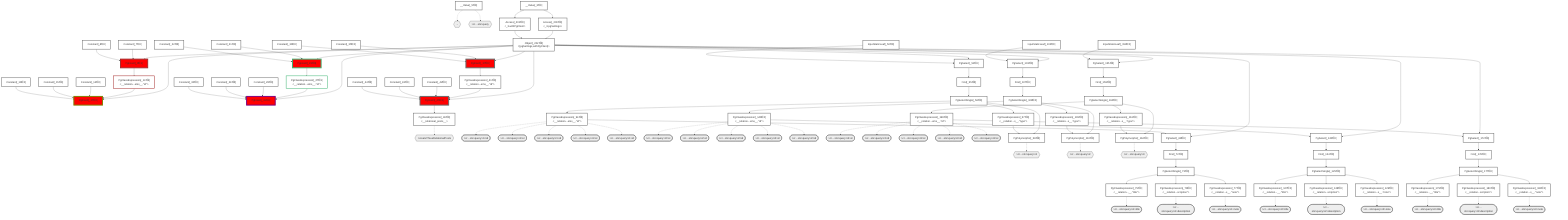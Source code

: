 graph TD
    classDef path fill:#eee,stroke:#000
    classDef plan fill:#fff,stroke-width:3px
    classDef itemplan fill:#fff,stroke-width:6px
    classDef sideeffectplan fill:#f00,stroke-width:6px

    %% subgraph fields
    P1{{"~"}}:::path
    P2{{">createThreeRelationalPosts"}}:::path
    P3{{">cr…sts>query"}}:::path
    P4{{">cr…sts>query>i1"}}:::path
    P5([">cr…sts>query>i1>id"]):::path
    %% P4 -.-> P5
    P6([">cr…sts>query>i1>id"]):::path
    %% P4 -.-> P6
    P7([">cr…sts>query>i1>title"]):::path
    %% P4 -.-> P7
    P8([">cr…sts>query>i1>description"]):::path
    %% P4 -.-> P8
    P9([">cr…sts>query>i1>note"]):::path
    %% P4 -.-> P9
    P10([">cr…sts>query>i1>id"]):::path
    %% P4 -.-> P10
    P11([">cr…sts>query>i1>id"]):::path
    %% P4 -.-> P11
    P12([">cr…sts>query>i1>id"]):::path
    %% P4 -.-> P12
    %% P3 -.-> P4
    P13{{">cr…sts>query>i2"}}:::path
    P14([">cr…sts>query>i2>id"]):::path
    %% P13 -.-> P14
    P15([">cr…sts>query>i2>id"]):::path
    %% P13 -.-> P15
    P16([">cr…sts>query>i2>title"]):::path
    %% P13 -.-> P16
    P17([">cr…sts>query>i2>description"]):::path
    %% P13 -.-> P17
    P18([">cr…sts>query>i2>note"]):::path
    %% P13 -.-> P18
    P19([">cr…sts>query>i2>id"]):::path
    %% P13 -.-> P19
    P20([">cr…sts>query>i2>id"]):::path
    %% P13 -.-> P20
    P21([">cr…sts>query>i2>id"]):::path
    %% P13 -.-> P21
    %% P3 -.-> P13
    P22{{">cr…sts>query>i3"}}:::path
    P23([">cr…sts>query>i3>id"]):::path
    %% P22 -.-> P23
    P24([">cr…sts>query>i3>id"]):::path
    %% P22 -.-> P24
    P25([">cr…sts>query>i3>title"]):::path
    %% P22 -.-> P25
    P26([">cr…sts>query>i3>description"]):::path
    %% P22 -.-> P26
    P27([">cr…sts>query>i3>note"]):::path
    %% P22 -.-> P27
    P28([">cr…sts>query>i3>id"]):::path
    %% P22 -.-> P28
    P29([">cr…sts>query>i3>id"]):::path
    %% P22 -.-> P29
    P30([">cr…sts>query>i3>id"]):::path
    %% P22 -.-> P30
    %% P3 -.-> P22
    %% P2 -.-> P3
    %% P1 -.-> P2
    %% end

    %% define plans
    __Value_3["__Value[_3∈0]<br /><context>"]:::plan
    __Value_5["__Value[_5∈0]<br /><rootValue>"]:::plan
    Constant_7["Constant[_7∈0]"]:::plan
    Constant_8["Constant[_8∈0]"]:::plan
    PgInsert_9["PgInsert[_9∈1]"]:::sideeffectplan
    PgClassExpression_13["PgClassExpression[_13∈1]<br /><__relation...ems__.#quot;id#quot;>"]:::plan
    Constant_14["Constant[_14∈0]"]:::plan
    Constant_15["Constant[_15∈0]"]:::plan
    Constant_16["Constant[_16∈0]"]:::plan
    PgInsert_17["PgInsert[_17∈2]"]:::sideeffectplan
    Constant_21["Constant[_21∈0]"]:::plan
    Constant_22["Constant[_22∈0]"]:::plan
    PgInsert_23["PgInsert[_23∈3]"]:::sideeffectplan
    PgClassExpression_27["PgClassExpression[_27∈3]<br /><__relation...ems__.#quot;id#quot;>"]:::plan
    Constant_28["Constant[_28∈0]"]:::plan
    Constant_29["Constant[_29∈0]"]:::plan
    Constant_30["Constant[_30∈0]"]:::plan
    PgInsert_31["PgInsert[_31∈4]"]:::sideeffectplan
    Constant_35["Constant[_35∈0]"]:::plan
    Constant_36["Constant[_36∈0]"]:::plan
    PgInsert_37["PgInsert[_37∈0]"]:::sideeffectplan
    PgClassExpression_41["PgClassExpression[_41∈0]<br /><__relation...ems__.#quot;id#quot;>"]:::plan
    Constant_42["Constant[_42∈0]"]:::plan
    Constant_43["Constant[_43∈0]"]:::plan
    Constant_44["Constant[_44∈0]"]:::plan
    PgInsert_45["PgInsert[_45∈0]"]:::sideeffectplan
    PgClassExpression_49["PgClassExpression[_49∈0]<br /><__relational_posts__>"]:::plan
    InputStaticLeaf_50["InputStaticLeaf[_50∈0]"]:::plan
    PgSelect_51["PgSelect[_51∈0]<br /><relational_items>"]:::plan
    First_55["First[_55∈0]"]:::plan
    PgSelectSingle_56["PgSelectSingle[_56∈0]<br /><relational_items>"]:::plan
    PgClassExpression_57["PgClassExpression[_57∈0]<br /><__relation...s__.#quot;type#quot;>"]:::plan
    PgPolymorphic_58["PgPolymorphic[_58∈0]"]:::plan
    PgSelect_68["PgSelect[_68∈0]<br /><relational_posts>"]:::plan
    First_72["First[_72∈0]"]:::plan
    PgSelectSingle_73["PgSelectSingle[_73∈0]<br /><relational_posts>"]:::plan
    PgClassExpression_75["PgClassExpression[_75∈0]<br /><__relation...__.#quot;title#quot;>"]:::plan
    PgClassExpression_76["PgClassExpression[_76∈0]<br /><__relation...scription#quot;>"]:::plan
    PgClassExpression_77["PgClassExpression[_77∈0]<br /><__relation...s__.#quot;note#quot;>"]:::plan
    PgClassExpression_94["PgClassExpression[_94∈0]<br /><__relation...ems__.#quot;id#quot;>"]:::plan
    InputStaticLeaf_102["InputStaticLeaf[_102∈0]"]:::plan
    PgSelect_103["PgSelect[_103∈0]<br /><relational_items>"]:::plan
    First_107["First[_107∈0]"]:::plan
    PgSelectSingle_108["PgSelectSingle[_108∈0]<br /><relational_items>"]:::plan
    PgClassExpression_109["PgClassExpression[_109∈0]<br /><__relation...s__.#quot;type#quot;>"]:::plan
    PgPolymorphic_110["PgPolymorphic[_110∈0]"]:::plan
    PgSelect_120["PgSelect[_120∈0]<br /><relational_posts>"]:::plan
    First_124["First[_124∈0]"]:::plan
    PgSelectSingle_125["PgSelectSingle[_125∈0]<br /><relational_posts>"]:::plan
    PgClassExpression_127["PgClassExpression[_127∈0]<br /><__relation...__.#quot;title#quot;>"]:::plan
    PgClassExpression_128["PgClassExpression[_128∈0]<br /><__relation...scription#quot;>"]:::plan
    PgClassExpression_129["PgClassExpression[_129∈0]<br /><__relation...s__.#quot;note#quot;>"]:::plan
    PgClassExpression_146["PgClassExpression[_146∈0]<br /><__relation...ems__.#quot;id#quot;>"]:::plan
    InputStaticLeaf_154["InputStaticLeaf[_154∈0]"]:::plan
    PgSelect_155["PgSelect[_155∈0]<br /><relational_items>"]:::plan
    First_159["First[_159∈0]"]:::plan
    PgSelectSingle_160["PgSelectSingle[_160∈0]<br /><relational_items>"]:::plan
    PgClassExpression_161["PgClassExpression[_161∈0]<br /><__relation...s__.#quot;type#quot;>"]:::plan
    PgPolymorphic_162["PgPolymorphic[_162∈0]"]:::plan
    PgSelect_172["PgSelect[_172∈0]<br /><relational_posts>"]:::plan
    First_176["First[_176∈0]"]:::plan
    PgSelectSingle_177["PgSelectSingle[_177∈0]<br /><relational_posts>"]:::plan
    PgClassExpression_179["PgClassExpression[_179∈0]<br /><__relation...__.#quot;title#quot;>"]:::plan
    PgClassExpression_180["PgClassExpression[_180∈0]<br /><__relation...scription#quot;>"]:::plan
    PgClassExpression_181["PgClassExpression[_181∈0]<br /><__relation...s__.#quot;note#quot;>"]:::plan
    PgClassExpression_198["PgClassExpression[_198∈0]<br /><__relation...ems__.#quot;id#quot;>"]:::plan
    Access_200["Access[_200∈0]<br /><_3.pgSettings>"]:::plan
    Access_201["Access[_201∈0]<br /><_3.withPgClient>"]:::plan
    Object_202["Object[_202∈0]<br /><{pgSettings,withPgClient}>"]:::plan

    %% plan dependencies
    Object_202 --> PgInsert_9
    Constant_7 --> PgInsert_9
    Constant_8 --> PgInsert_9
    PgInsert_9 --> PgClassExpression_13
    Object_202 --> PgInsert_17
    PgClassExpression_13 --> PgInsert_17
    Constant_14 --> PgInsert_17
    Constant_15 --> PgInsert_17
    Constant_16 --> PgInsert_17
    Object_202 --> PgInsert_23
    Constant_21 --> PgInsert_23
    Constant_22 --> PgInsert_23
    PgInsert_23 --> PgClassExpression_27
    Object_202 --> PgInsert_31
    PgClassExpression_27 --> PgInsert_31
    Constant_28 --> PgInsert_31
    Constant_29 --> PgInsert_31
    Constant_30 --> PgInsert_31
    Object_202 --> PgInsert_37
    Constant_35 --> PgInsert_37
    Constant_36 --> PgInsert_37
    PgInsert_37 --> PgClassExpression_41
    Object_202 --> PgInsert_45
    PgClassExpression_41 --> PgInsert_45
    Constant_42 --> PgInsert_45
    Constant_43 --> PgInsert_45
    Constant_44 --> PgInsert_45
    PgInsert_45 --> PgClassExpression_49
    Object_202 --> PgSelect_51
    InputStaticLeaf_50 --> PgSelect_51
    PgSelect_51 --> First_55
    First_55 --> PgSelectSingle_56
    PgSelectSingle_56 --> PgClassExpression_57
    PgSelectSingle_56 --> PgPolymorphic_58
    PgClassExpression_57 --> PgPolymorphic_58
    Object_202 --> PgSelect_68
    PgClassExpression_94 --> PgSelect_68
    PgSelect_68 --> First_72
    First_72 --> PgSelectSingle_73
    PgSelectSingle_73 --> PgClassExpression_75
    PgSelectSingle_73 --> PgClassExpression_76
    PgSelectSingle_73 --> PgClassExpression_77
    PgSelectSingle_56 --> PgClassExpression_94
    Object_202 --> PgSelect_103
    InputStaticLeaf_102 --> PgSelect_103
    PgSelect_103 --> First_107
    First_107 --> PgSelectSingle_108
    PgSelectSingle_108 --> PgClassExpression_109
    PgSelectSingle_108 --> PgPolymorphic_110
    PgClassExpression_109 --> PgPolymorphic_110
    Object_202 --> PgSelect_120
    PgClassExpression_146 --> PgSelect_120
    PgSelect_120 --> First_124
    First_124 --> PgSelectSingle_125
    PgSelectSingle_125 --> PgClassExpression_127
    PgSelectSingle_125 --> PgClassExpression_128
    PgSelectSingle_125 --> PgClassExpression_129
    PgSelectSingle_108 --> PgClassExpression_146
    Object_202 --> PgSelect_155
    InputStaticLeaf_154 --> PgSelect_155
    PgSelect_155 --> First_159
    First_159 --> PgSelectSingle_160
    PgSelectSingle_160 --> PgClassExpression_161
    PgSelectSingle_160 --> PgPolymorphic_162
    PgClassExpression_161 --> PgPolymorphic_162
    Object_202 --> PgSelect_172
    PgClassExpression_198 --> PgSelect_172
    PgSelect_172 --> First_176
    First_176 --> PgSelectSingle_177
    PgSelectSingle_177 --> PgClassExpression_179
    PgSelectSingle_177 --> PgClassExpression_180
    PgSelectSingle_177 --> PgClassExpression_181
    PgSelectSingle_160 --> PgClassExpression_198
    __Value_3 --> Access_200
    __Value_3 --> Access_201
    Access_200 --> Object_202
    Access_201 --> Object_202

    %% plan-to-path relationships
    __Value_5 -.-> P1
    PgClassExpression_49 -.-> P2
    __Value_5 -.-> P3
    PgPolymorphic_58 -.-> P4
    PgClassExpression_94 -.-> P5
    PgClassExpression_94 -.-> P6
    PgClassExpression_75 -.-> P7
    PgClassExpression_76 -.-> P8
    PgClassExpression_77 -.-> P9
    PgClassExpression_94 -.-> P10
    PgClassExpression_94 -.-> P11
    PgClassExpression_94 -.-> P12
    PgPolymorphic_110 -.-> P13
    PgClassExpression_146 -.-> P14
    PgClassExpression_146 -.-> P15
    PgClassExpression_127 -.-> P16
    PgClassExpression_128 -.-> P17
    PgClassExpression_129 -.-> P18
    PgClassExpression_146 -.-> P19
    PgClassExpression_146 -.-> P20
    PgClassExpression_146 -.-> P21
    PgPolymorphic_162 -.-> P22
    PgClassExpression_198 -.-> P23
    PgClassExpression_198 -.-> P24
    PgClassExpression_179 -.-> P25
    PgClassExpression_180 -.-> P26
    PgClassExpression_181 -.-> P27
    PgClassExpression_198 -.-> P28
    PgClassExpression_198 -.-> P29
    PgClassExpression_198 -.-> P30

    %% allocate buckets
    classDef bucket0 stroke:#696969
    class __Value_3,__Value_5,Constant_7,Constant_8,Constant_14,Constant_15,Constant_16,Constant_21,Constant_22,Constant_28,Constant_29,Constant_30,Constant_35,Constant_36,PgInsert_37,PgClassExpression_41,Constant_42,Constant_43,Constant_44,PgInsert_45,PgClassExpression_49,InputStaticLeaf_50,PgSelect_51,First_55,PgSelectSingle_56,PgClassExpression_57,PgPolymorphic_58,PgSelect_68,First_72,PgSelectSingle_73,PgClassExpression_75,PgClassExpression_76,PgClassExpression_77,PgClassExpression_94,InputStaticLeaf_102,PgSelect_103,First_107,PgSelectSingle_108,PgClassExpression_109,PgPolymorphic_110,PgSelect_120,First_124,PgSelectSingle_125,PgClassExpression_127,PgClassExpression_128,PgClassExpression_129,PgClassExpression_146,InputStaticLeaf_154,PgSelect_155,First_159,PgSelectSingle_160,PgClassExpression_161,PgPolymorphic_162,PgSelect_172,First_176,PgSelectSingle_177,PgClassExpression_179,PgClassExpression_180,PgClassExpression_181,PgClassExpression_198,Access_200,Access_201,Object_202 bucket0
    classDef bucket1 stroke:#a52a2a
    class PgInsert_9,PgClassExpression_13 bucket1
    classDef bucket2 stroke:#808000
    class PgInsert_17 bucket2
    classDef bucket3 stroke:#3cb371
    class PgInsert_23,PgClassExpression_27 bucket3
    classDef bucket4 stroke:#7f007f
    class PgInsert_31 bucket4